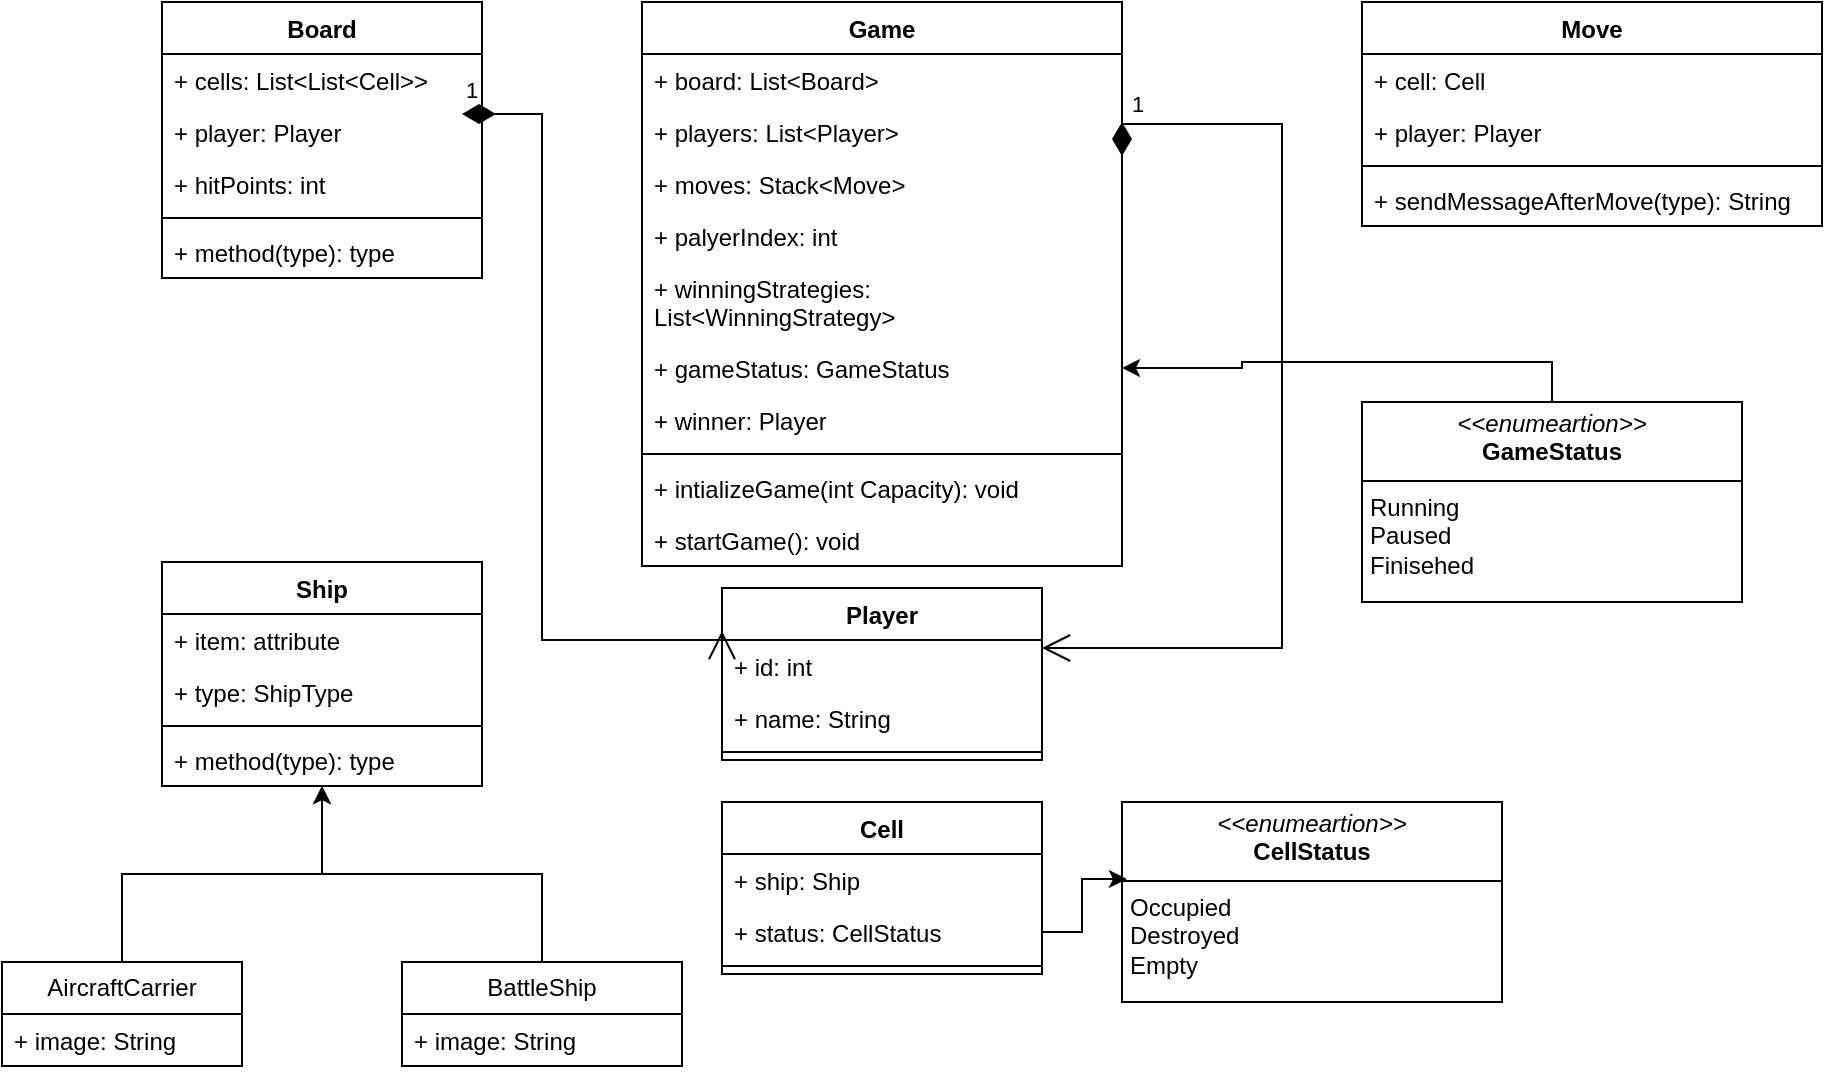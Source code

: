 <mxfile version="24.5.2" type="github">
  <diagram id="C5RBs43oDa-KdzZeNtuy" name="Page-1">
    <mxGraphModel dx="1105" dy="586" grid="1" gridSize="10" guides="1" tooltips="1" connect="1" arrows="1" fold="1" page="1" pageScale="1" pageWidth="827" pageHeight="1169" math="0" shadow="0">
      <root>
        <mxCell id="WIyWlLk6GJQsqaUBKTNV-0" />
        <mxCell id="WIyWlLk6GJQsqaUBKTNV-1" parent="WIyWlLk6GJQsqaUBKTNV-0" />
        <mxCell id="YliyEP6TprfLTaPks4e3-10" value="Game" style="swimlane;fontStyle=1;align=center;verticalAlign=top;childLayout=stackLayout;horizontal=1;startSize=26;horizontalStack=0;resizeParent=1;resizeParentMax=0;resizeLast=0;collapsible=1;marginBottom=0;whiteSpace=wrap;html=1;" vertex="1" parent="WIyWlLk6GJQsqaUBKTNV-1">
          <mxGeometry x="320" y="40" width="240" height="282" as="geometry" />
        </mxCell>
        <mxCell id="YliyEP6TprfLTaPks4e3-11" value="+ board: List&amp;lt;Board&amp;gt;" style="text;strokeColor=none;fillColor=none;align=left;verticalAlign=top;spacingLeft=4;spacingRight=4;overflow=hidden;rotatable=0;points=[[0,0.5],[1,0.5]];portConstraint=eastwest;whiteSpace=wrap;html=1;" vertex="1" parent="YliyEP6TprfLTaPks4e3-10">
          <mxGeometry y="26" width="240" height="26" as="geometry" />
        </mxCell>
        <mxCell id="YliyEP6TprfLTaPks4e3-14" value="+ players: List&amp;lt;Player&amp;gt;" style="text;strokeColor=none;fillColor=none;align=left;verticalAlign=top;spacingLeft=4;spacingRight=4;overflow=hidden;rotatable=0;points=[[0,0.5],[1,0.5]];portConstraint=eastwest;whiteSpace=wrap;html=1;" vertex="1" parent="YliyEP6TprfLTaPks4e3-10">
          <mxGeometry y="52" width="240" height="26" as="geometry" />
        </mxCell>
        <mxCell id="YliyEP6TprfLTaPks4e3-67" value="+ moves: Stack&amp;lt;Move&amp;gt;" style="text;strokeColor=none;fillColor=none;align=left;verticalAlign=top;spacingLeft=4;spacingRight=4;overflow=hidden;rotatable=0;points=[[0,0.5],[1,0.5]];portConstraint=eastwest;whiteSpace=wrap;html=1;" vertex="1" parent="YliyEP6TprfLTaPks4e3-10">
          <mxGeometry y="78" width="240" height="26" as="geometry" />
        </mxCell>
        <mxCell id="YliyEP6TprfLTaPks4e3-75" value="+ palyerIndex: int" style="text;strokeColor=none;fillColor=none;align=left;verticalAlign=top;spacingLeft=4;spacingRight=4;overflow=hidden;rotatable=0;points=[[0,0.5],[1,0.5]];portConstraint=eastwest;whiteSpace=wrap;html=1;" vertex="1" parent="YliyEP6TprfLTaPks4e3-10">
          <mxGeometry y="104" width="240" height="26" as="geometry" />
        </mxCell>
        <mxCell id="YliyEP6TprfLTaPks4e3-15" value="+ winningStrategies: List&amp;lt;WinningStrategy&amp;gt;" style="text;strokeColor=none;fillColor=none;align=left;verticalAlign=top;spacingLeft=4;spacingRight=4;overflow=hidden;rotatable=0;points=[[0,0.5],[1,0.5]];portConstraint=eastwest;whiteSpace=wrap;html=1;" vertex="1" parent="YliyEP6TprfLTaPks4e3-10">
          <mxGeometry y="130" width="240" height="40" as="geometry" />
        </mxCell>
        <mxCell id="YliyEP6TprfLTaPks4e3-16" value="+ gameStatus: GameStatus" style="text;strokeColor=none;fillColor=none;align=left;verticalAlign=top;spacingLeft=4;spacingRight=4;overflow=hidden;rotatable=0;points=[[0,0.5],[1,0.5]];portConstraint=eastwest;whiteSpace=wrap;html=1;" vertex="1" parent="YliyEP6TprfLTaPks4e3-10">
          <mxGeometry y="170" width="240" height="26" as="geometry" />
        </mxCell>
        <mxCell id="YliyEP6TprfLTaPks4e3-17" value="+ winner: Player" style="text;strokeColor=none;fillColor=none;align=left;verticalAlign=top;spacingLeft=4;spacingRight=4;overflow=hidden;rotatable=0;points=[[0,0.5],[1,0.5]];portConstraint=eastwest;whiteSpace=wrap;html=1;" vertex="1" parent="YliyEP6TprfLTaPks4e3-10">
          <mxGeometry y="196" width="240" height="26" as="geometry" />
        </mxCell>
        <mxCell id="YliyEP6TprfLTaPks4e3-12" value="" style="line;strokeWidth=1;fillColor=none;align=left;verticalAlign=middle;spacingTop=-1;spacingLeft=3;spacingRight=3;rotatable=0;labelPosition=right;points=[];portConstraint=eastwest;strokeColor=inherit;" vertex="1" parent="YliyEP6TprfLTaPks4e3-10">
          <mxGeometry y="222" width="240" height="8" as="geometry" />
        </mxCell>
        <mxCell id="YliyEP6TprfLTaPks4e3-13" value="+ intializeGame(int Capacity): void" style="text;strokeColor=none;fillColor=none;align=left;verticalAlign=top;spacingLeft=4;spacingRight=4;overflow=hidden;rotatable=0;points=[[0,0.5],[1,0.5]];portConstraint=eastwest;whiteSpace=wrap;html=1;" vertex="1" parent="YliyEP6TprfLTaPks4e3-10">
          <mxGeometry y="230" width="240" height="26" as="geometry" />
        </mxCell>
        <mxCell id="YliyEP6TprfLTaPks4e3-73" value="+ startGame(): void" style="text;strokeColor=none;fillColor=none;align=left;verticalAlign=top;spacingLeft=4;spacingRight=4;overflow=hidden;rotatable=0;points=[[0,0.5],[1,0.5]];portConstraint=eastwest;whiteSpace=wrap;html=1;" vertex="1" parent="YliyEP6TprfLTaPks4e3-10">
          <mxGeometry y="256" width="240" height="26" as="geometry" />
        </mxCell>
        <mxCell id="YliyEP6TprfLTaPks4e3-18" value="Ship" style="swimlane;fontStyle=1;align=center;verticalAlign=top;childLayout=stackLayout;horizontal=1;startSize=26;horizontalStack=0;resizeParent=1;resizeParentMax=0;resizeLast=0;collapsible=1;marginBottom=0;whiteSpace=wrap;html=1;" vertex="1" parent="WIyWlLk6GJQsqaUBKTNV-1">
          <mxGeometry x="80" y="320" width="160" height="112" as="geometry" />
        </mxCell>
        <mxCell id="YliyEP6TprfLTaPks4e3-22" value="+ item: attribute" style="text;strokeColor=none;fillColor=none;align=left;verticalAlign=top;spacingLeft=4;spacingRight=4;overflow=hidden;rotatable=0;points=[[0,0.5],[1,0.5]];portConstraint=eastwest;whiteSpace=wrap;html=1;" vertex="1" parent="YliyEP6TprfLTaPks4e3-18">
          <mxGeometry y="26" width="160" height="26" as="geometry" />
        </mxCell>
        <mxCell id="YliyEP6TprfLTaPks4e3-19" value="+ type: ShipType" style="text;strokeColor=none;fillColor=none;align=left;verticalAlign=top;spacingLeft=4;spacingRight=4;overflow=hidden;rotatable=0;points=[[0,0.5],[1,0.5]];portConstraint=eastwest;whiteSpace=wrap;html=1;" vertex="1" parent="YliyEP6TprfLTaPks4e3-18">
          <mxGeometry y="52" width="160" height="26" as="geometry" />
        </mxCell>
        <mxCell id="YliyEP6TprfLTaPks4e3-20" value="" style="line;strokeWidth=1;fillColor=none;align=left;verticalAlign=middle;spacingTop=-1;spacingLeft=3;spacingRight=3;rotatable=0;labelPosition=right;points=[];portConstraint=eastwest;strokeColor=inherit;" vertex="1" parent="YliyEP6TprfLTaPks4e3-18">
          <mxGeometry y="78" width="160" height="8" as="geometry" />
        </mxCell>
        <mxCell id="YliyEP6TprfLTaPks4e3-21" value="+ method(type): type" style="text;strokeColor=none;fillColor=none;align=left;verticalAlign=top;spacingLeft=4;spacingRight=4;overflow=hidden;rotatable=0;points=[[0,0.5],[1,0.5]];portConstraint=eastwest;whiteSpace=wrap;html=1;" vertex="1" parent="YliyEP6TprfLTaPks4e3-18">
          <mxGeometry y="86" width="160" height="26" as="geometry" />
        </mxCell>
        <mxCell id="YliyEP6TprfLTaPks4e3-29" style="edgeStyle=orthogonalEdgeStyle;rounded=0;orthogonalLoop=1;jettySize=auto;html=1;exitX=0.5;exitY=0;exitDx=0;exitDy=0;" edge="1" parent="WIyWlLk6GJQsqaUBKTNV-1" source="YliyEP6TprfLTaPks4e3-23" target="YliyEP6TprfLTaPks4e3-18">
          <mxGeometry relative="1" as="geometry" />
        </mxCell>
        <mxCell id="YliyEP6TprfLTaPks4e3-23" value="AircraftCarrier" style="swimlane;fontStyle=0;childLayout=stackLayout;horizontal=1;startSize=26;fillColor=none;horizontalStack=0;resizeParent=1;resizeParentMax=0;resizeLast=0;collapsible=1;marginBottom=0;whiteSpace=wrap;html=1;" vertex="1" parent="WIyWlLk6GJQsqaUBKTNV-1">
          <mxGeometry y="520" width="120" height="52" as="geometry" />
        </mxCell>
        <mxCell id="YliyEP6TprfLTaPks4e3-24" value="+ image: String" style="text;strokeColor=none;fillColor=none;align=left;verticalAlign=top;spacingLeft=4;spacingRight=4;overflow=hidden;rotatable=0;points=[[0,0.5],[1,0.5]];portConstraint=eastwest;whiteSpace=wrap;html=1;" vertex="1" parent="YliyEP6TprfLTaPks4e3-23">
          <mxGeometry y="26" width="120" height="26" as="geometry" />
        </mxCell>
        <mxCell id="YliyEP6TprfLTaPks4e3-30" style="edgeStyle=orthogonalEdgeStyle;rounded=0;orthogonalLoop=1;jettySize=auto;html=1;exitX=0.5;exitY=0;exitDx=0;exitDy=0;" edge="1" parent="WIyWlLk6GJQsqaUBKTNV-1" source="YliyEP6TprfLTaPks4e3-27" target="YliyEP6TprfLTaPks4e3-18">
          <mxGeometry relative="1" as="geometry" />
        </mxCell>
        <mxCell id="YliyEP6TprfLTaPks4e3-27" value="BattleShip" style="swimlane;fontStyle=0;childLayout=stackLayout;horizontal=1;startSize=26;fillColor=none;horizontalStack=0;resizeParent=1;resizeParentMax=0;resizeLast=0;collapsible=1;marginBottom=0;whiteSpace=wrap;html=1;" vertex="1" parent="WIyWlLk6GJQsqaUBKTNV-1">
          <mxGeometry x="200" y="520" width="140" height="52" as="geometry" />
        </mxCell>
        <mxCell id="YliyEP6TprfLTaPks4e3-28" value="+ image: String" style="text;strokeColor=none;fillColor=none;align=left;verticalAlign=top;spacingLeft=4;spacingRight=4;overflow=hidden;rotatable=0;points=[[0,0.5],[1,0.5]];portConstraint=eastwest;whiteSpace=wrap;html=1;" vertex="1" parent="YliyEP6TprfLTaPks4e3-27">
          <mxGeometry y="26" width="140" height="26" as="geometry" />
        </mxCell>
        <mxCell id="YliyEP6TprfLTaPks4e3-31" value="Player" style="swimlane;fontStyle=1;align=center;verticalAlign=top;childLayout=stackLayout;horizontal=1;startSize=26;horizontalStack=0;resizeParent=1;resizeParentMax=0;resizeLast=0;collapsible=1;marginBottom=0;whiteSpace=wrap;html=1;" vertex="1" parent="WIyWlLk6GJQsqaUBKTNV-1">
          <mxGeometry x="360" y="333" width="160" height="86" as="geometry" />
        </mxCell>
        <mxCell id="YliyEP6TprfLTaPks4e3-32" value="+ id: int" style="text;strokeColor=none;fillColor=none;align=left;verticalAlign=top;spacingLeft=4;spacingRight=4;overflow=hidden;rotatable=0;points=[[0,0.5],[1,0.5]];portConstraint=eastwest;whiteSpace=wrap;html=1;" vertex="1" parent="YliyEP6TprfLTaPks4e3-31">
          <mxGeometry y="26" width="160" height="26" as="geometry" />
        </mxCell>
        <mxCell id="YliyEP6TprfLTaPks4e3-36" value="+ name: String" style="text;strokeColor=none;fillColor=none;align=left;verticalAlign=top;spacingLeft=4;spacingRight=4;overflow=hidden;rotatable=0;points=[[0,0.5],[1,0.5]];portConstraint=eastwest;whiteSpace=wrap;html=1;" vertex="1" parent="YliyEP6TprfLTaPks4e3-31">
          <mxGeometry y="52" width="160" height="26" as="geometry" />
        </mxCell>
        <mxCell id="YliyEP6TprfLTaPks4e3-33" value="" style="line;strokeWidth=1;fillColor=none;align=left;verticalAlign=middle;spacingTop=-1;spacingLeft=3;spacingRight=3;rotatable=0;labelPosition=right;points=[];portConstraint=eastwest;strokeColor=inherit;" vertex="1" parent="YliyEP6TprfLTaPks4e3-31">
          <mxGeometry y="78" width="160" height="8" as="geometry" />
        </mxCell>
        <mxCell id="YliyEP6TprfLTaPks4e3-39" value="Cell" style="swimlane;fontStyle=1;align=center;verticalAlign=top;childLayout=stackLayout;horizontal=1;startSize=26;horizontalStack=0;resizeParent=1;resizeParentMax=0;resizeLast=0;collapsible=1;marginBottom=0;whiteSpace=wrap;html=1;" vertex="1" parent="WIyWlLk6GJQsqaUBKTNV-1">
          <mxGeometry x="360" y="440" width="160" height="86" as="geometry" />
        </mxCell>
        <mxCell id="YliyEP6TprfLTaPks4e3-43" value="+ ship: Ship" style="text;strokeColor=none;fillColor=none;align=left;verticalAlign=top;spacingLeft=4;spacingRight=4;overflow=hidden;rotatable=0;points=[[0,0.5],[1,0.5]];portConstraint=eastwest;whiteSpace=wrap;html=1;" vertex="1" parent="YliyEP6TprfLTaPks4e3-39">
          <mxGeometry y="26" width="160" height="26" as="geometry" />
        </mxCell>
        <mxCell id="YliyEP6TprfLTaPks4e3-40" value="+ status: CellStatus" style="text;strokeColor=none;fillColor=none;align=left;verticalAlign=top;spacingLeft=4;spacingRight=4;overflow=hidden;rotatable=0;points=[[0,0.5],[1,0.5]];portConstraint=eastwest;whiteSpace=wrap;html=1;" vertex="1" parent="YliyEP6TprfLTaPks4e3-39">
          <mxGeometry y="52" width="160" height="26" as="geometry" />
        </mxCell>
        <mxCell id="YliyEP6TprfLTaPks4e3-41" value="" style="line;strokeWidth=1;fillColor=none;align=left;verticalAlign=middle;spacingTop=-1;spacingLeft=3;spacingRight=3;rotatable=0;labelPosition=right;points=[];portConstraint=eastwest;strokeColor=inherit;" vertex="1" parent="YliyEP6TprfLTaPks4e3-39">
          <mxGeometry y="78" width="160" height="8" as="geometry" />
        </mxCell>
        <mxCell id="YliyEP6TprfLTaPks4e3-50" value="&lt;p style=&quot;margin:0px;margin-top:4px;text-align:center;&quot;&gt;&lt;i&gt;&amp;lt;&amp;lt;enumeartion&amp;gt;&amp;gt;&lt;/i&gt;&lt;br&gt;&lt;b&gt;CellStatus&lt;/b&gt;&lt;/p&gt;&lt;hr size=&quot;1&quot; style=&quot;border-style:solid;&quot;&gt;&lt;p style=&quot;margin:0px;margin-left:4px;&quot;&gt;Occupied&lt;/p&gt;&lt;p style=&quot;margin:0px;margin-left:4px;&quot;&gt;Destroyed&lt;/p&gt;&lt;p style=&quot;margin:0px;margin-left:4px;&quot;&gt;Empty&lt;/p&gt;&lt;p style=&quot;margin:0px;margin-left:4px;&quot;&gt;&lt;br&gt;&lt;/p&gt;" style="verticalAlign=top;align=left;overflow=fill;html=1;whiteSpace=wrap;" vertex="1" parent="WIyWlLk6GJQsqaUBKTNV-1">
          <mxGeometry x="560" y="440" width="190" height="100" as="geometry" />
        </mxCell>
        <mxCell id="YliyEP6TprfLTaPks4e3-51" style="edgeStyle=orthogonalEdgeStyle;rounded=0;orthogonalLoop=1;jettySize=auto;html=1;entryX=0.013;entryY=0.385;entryDx=0;entryDy=0;entryPerimeter=0;" edge="1" parent="WIyWlLk6GJQsqaUBKTNV-1" source="YliyEP6TprfLTaPks4e3-40" target="YliyEP6TprfLTaPks4e3-50">
          <mxGeometry relative="1" as="geometry" />
        </mxCell>
        <mxCell id="YliyEP6TprfLTaPks4e3-55" value="Board" style="swimlane;fontStyle=1;align=center;verticalAlign=top;childLayout=stackLayout;horizontal=1;startSize=26;horizontalStack=0;resizeParent=1;resizeParentMax=0;resizeLast=0;collapsible=1;marginBottom=0;whiteSpace=wrap;html=1;" vertex="1" parent="WIyWlLk6GJQsqaUBKTNV-1">
          <mxGeometry x="80" y="40" width="160" height="138" as="geometry" />
        </mxCell>
        <mxCell id="YliyEP6TprfLTaPks4e3-56" value="+ cells: List&amp;lt;List&amp;lt;Cell&amp;gt;&amp;gt;" style="text;strokeColor=none;fillColor=none;align=left;verticalAlign=top;spacingLeft=4;spacingRight=4;overflow=hidden;rotatable=0;points=[[0,0.5],[1,0.5]];portConstraint=eastwest;whiteSpace=wrap;html=1;" vertex="1" parent="YliyEP6TprfLTaPks4e3-55">
          <mxGeometry y="26" width="160" height="26" as="geometry" />
        </mxCell>
        <mxCell id="YliyEP6TprfLTaPks4e3-59" value="+ player: Player" style="text;strokeColor=none;fillColor=none;align=left;verticalAlign=top;spacingLeft=4;spacingRight=4;overflow=hidden;rotatable=0;points=[[0,0.5],[1,0.5]];portConstraint=eastwest;whiteSpace=wrap;html=1;" vertex="1" parent="YliyEP6TprfLTaPks4e3-55">
          <mxGeometry y="52" width="160" height="26" as="geometry" />
        </mxCell>
        <mxCell id="YliyEP6TprfLTaPks4e3-66" value="+ hitPoints: int" style="text;strokeColor=none;fillColor=none;align=left;verticalAlign=top;spacingLeft=4;spacingRight=4;overflow=hidden;rotatable=0;points=[[0,0.5],[1,0.5]];portConstraint=eastwest;whiteSpace=wrap;html=1;" vertex="1" parent="YliyEP6TprfLTaPks4e3-55">
          <mxGeometry y="78" width="160" height="26" as="geometry" />
        </mxCell>
        <mxCell id="YliyEP6TprfLTaPks4e3-57" value="" style="line;strokeWidth=1;fillColor=none;align=left;verticalAlign=middle;spacingTop=-1;spacingLeft=3;spacingRight=3;rotatable=0;labelPosition=right;points=[];portConstraint=eastwest;strokeColor=inherit;" vertex="1" parent="YliyEP6TprfLTaPks4e3-55">
          <mxGeometry y="104" width="160" height="8" as="geometry" />
        </mxCell>
        <mxCell id="YliyEP6TprfLTaPks4e3-58" value="+ method(type): type" style="text;strokeColor=none;fillColor=none;align=left;verticalAlign=top;spacingLeft=4;spacingRight=4;overflow=hidden;rotatable=0;points=[[0,0.5],[1,0.5]];portConstraint=eastwest;whiteSpace=wrap;html=1;" vertex="1" parent="YliyEP6TprfLTaPks4e3-55">
          <mxGeometry y="112" width="160" height="26" as="geometry" />
        </mxCell>
        <mxCell id="YliyEP6TprfLTaPks4e3-64" value="1" style="endArrow=open;html=1;endSize=12;startArrow=diamondThin;startSize=14;startFill=1;edgeStyle=orthogonalEdgeStyle;align=left;verticalAlign=bottom;rounded=0;" edge="1" parent="WIyWlLk6GJQsqaUBKTNV-1" target="YliyEP6TprfLTaPks4e3-31">
          <mxGeometry x="-1" y="3" relative="1" as="geometry">
            <mxPoint x="560" y="100" as="sourcePoint" />
            <mxPoint x="720" y="100" as="targetPoint" />
            <Array as="points">
              <mxPoint x="640" y="101" />
              <mxPoint x="640" y="363" />
            </Array>
          </mxGeometry>
        </mxCell>
        <mxCell id="YliyEP6TprfLTaPks4e3-65" value="1" style="endArrow=open;html=1;endSize=12;startArrow=diamondThin;startSize=14;startFill=1;edgeStyle=orthogonalEdgeStyle;align=left;verticalAlign=bottom;rounded=0;entryX=0;entryY=0.25;entryDx=0;entryDy=0;" edge="1" parent="WIyWlLk6GJQsqaUBKTNV-1" target="YliyEP6TprfLTaPks4e3-31">
          <mxGeometry x="-1" y="3" relative="1" as="geometry">
            <mxPoint x="230" y="96" as="sourcePoint" />
            <mxPoint x="350" y="372" as="targetPoint" />
            <Array as="points">
              <mxPoint x="270" y="96" />
              <mxPoint x="270" y="359" />
              <mxPoint x="360" y="359" />
            </Array>
          </mxGeometry>
        </mxCell>
        <mxCell id="YliyEP6TprfLTaPks4e3-68" value="Move" style="swimlane;fontStyle=1;align=center;verticalAlign=top;childLayout=stackLayout;horizontal=1;startSize=26;horizontalStack=0;resizeParent=1;resizeParentMax=0;resizeLast=0;collapsible=1;marginBottom=0;whiteSpace=wrap;html=1;" vertex="1" parent="WIyWlLk6GJQsqaUBKTNV-1">
          <mxGeometry x="680" y="40" width="230" height="112" as="geometry" />
        </mxCell>
        <mxCell id="YliyEP6TprfLTaPks4e3-69" value="+ cell: Cell" style="text;strokeColor=none;fillColor=none;align=left;verticalAlign=top;spacingLeft=4;spacingRight=4;overflow=hidden;rotatable=0;points=[[0,0.5],[1,0.5]];portConstraint=eastwest;whiteSpace=wrap;html=1;" vertex="1" parent="YliyEP6TprfLTaPks4e3-68">
          <mxGeometry y="26" width="230" height="26" as="geometry" />
        </mxCell>
        <mxCell id="YliyEP6TprfLTaPks4e3-72" value="+ player: Player" style="text;strokeColor=none;fillColor=none;align=left;verticalAlign=top;spacingLeft=4;spacingRight=4;overflow=hidden;rotatable=0;points=[[0,0.5],[1,0.5]];portConstraint=eastwest;whiteSpace=wrap;html=1;" vertex="1" parent="YliyEP6TprfLTaPks4e3-68">
          <mxGeometry y="52" width="230" height="26" as="geometry" />
        </mxCell>
        <mxCell id="YliyEP6TprfLTaPks4e3-70" value="" style="line;strokeWidth=1;fillColor=none;align=left;verticalAlign=middle;spacingTop=-1;spacingLeft=3;spacingRight=3;rotatable=0;labelPosition=right;points=[];portConstraint=eastwest;strokeColor=inherit;" vertex="1" parent="YliyEP6TprfLTaPks4e3-68">
          <mxGeometry y="78" width="230" height="8" as="geometry" />
        </mxCell>
        <mxCell id="YliyEP6TprfLTaPks4e3-71" value="+ sendMessageAfterMove(type): String" style="text;strokeColor=none;fillColor=none;align=left;verticalAlign=top;spacingLeft=4;spacingRight=4;overflow=hidden;rotatable=0;points=[[0,0.5],[1,0.5]];portConstraint=eastwest;whiteSpace=wrap;html=1;" vertex="1" parent="YliyEP6TprfLTaPks4e3-68">
          <mxGeometry y="86" width="230" height="26" as="geometry" />
        </mxCell>
        <mxCell id="YliyEP6TprfLTaPks4e3-77" style="edgeStyle=orthogonalEdgeStyle;rounded=0;orthogonalLoop=1;jettySize=auto;html=1;" edge="1" parent="WIyWlLk6GJQsqaUBKTNV-1" source="YliyEP6TprfLTaPks4e3-76" target="YliyEP6TprfLTaPks4e3-16">
          <mxGeometry relative="1" as="geometry" />
        </mxCell>
        <mxCell id="YliyEP6TprfLTaPks4e3-76" value="&lt;p style=&quot;margin:0px;margin-top:4px;text-align:center;&quot;&gt;&lt;i&gt;&amp;lt;&amp;lt;enumeartion&amp;gt;&amp;gt;&lt;/i&gt;&lt;br&gt;&lt;b&gt;GameStatus&lt;/b&gt;&lt;/p&gt;&lt;hr size=&quot;1&quot; style=&quot;border-style:solid;&quot;&gt;&lt;p style=&quot;margin:0px;margin-left:4px;&quot;&gt;Running&lt;/p&gt;&lt;p style=&quot;margin:0px;margin-left:4px;&quot;&gt;Paused&lt;/p&gt;&lt;p style=&quot;margin:0px;margin-left:4px;&quot;&gt;Finisehed&lt;/p&gt;&lt;p style=&quot;margin:0px;margin-left:4px;&quot;&gt;&lt;br&gt;&lt;/p&gt;" style="verticalAlign=top;align=left;overflow=fill;html=1;whiteSpace=wrap;" vertex="1" parent="WIyWlLk6GJQsqaUBKTNV-1">
          <mxGeometry x="680" y="240" width="190" height="100" as="geometry" />
        </mxCell>
      </root>
    </mxGraphModel>
  </diagram>
</mxfile>
